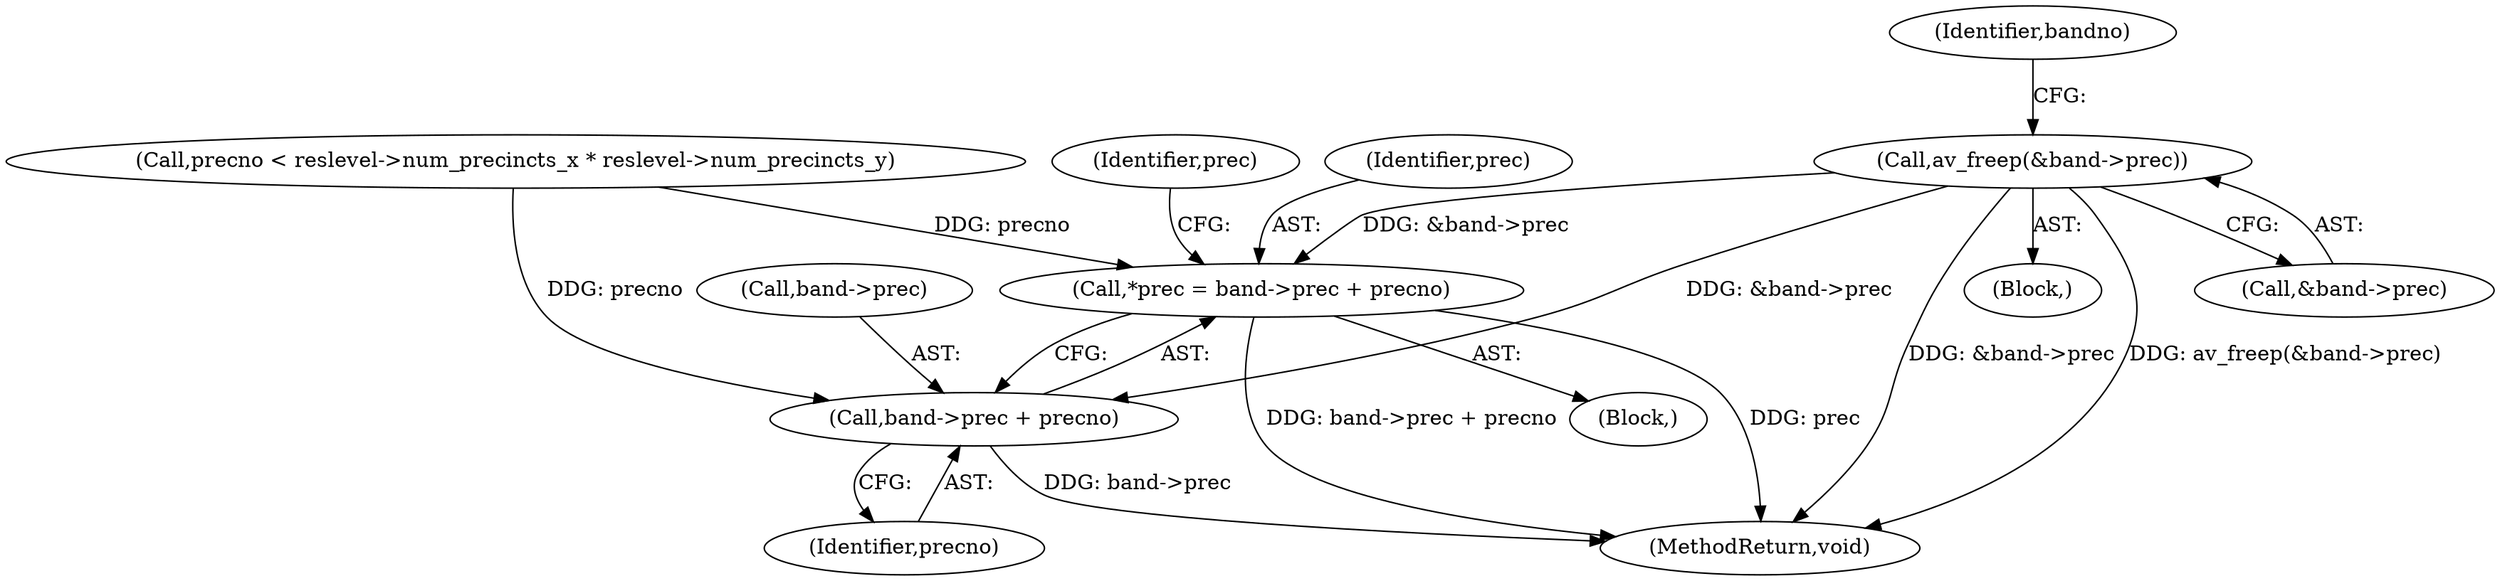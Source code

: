 digraph "0_FFmpeg_912ce9dd2080c5837285a471d750fa311e09b555@API" {
"1000195" [label="(Call,av_freep(&band->prec))"];
"1000173" [label="(Call,*prec = band->prec + precno)"];
"1000175" [label="(Call,band->prec + precno)"];
"1000183" [label="(Identifier,prec)"];
"1000196" [label="(Call,&band->prec)"];
"1000176" [label="(Call,band->prec)"];
"1000225" [label="(MethodReturn,void)"];
"1000179" [label="(Identifier,precno)"];
"1000142" [label="(Block,)"];
"1000195" [label="(Call,av_freep(&band->prec))"];
"1000175" [label="(Call,band->prec + precno)"];
"1000141" [label="(Identifier,bandno)"];
"1000174" [label="(Identifier,prec)"];
"1000171" [label="(Block,)"];
"1000155" [label="(Call,precno < reslevel->num_precincts_x * reslevel->num_precincts_y)"];
"1000173" [label="(Call,*prec = band->prec + precno)"];
"1000195" -> "1000142"  [label="AST: "];
"1000195" -> "1000196"  [label="CFG: "];
"1000196" -> "1000195"  [label="AST: "];
"1000141" -> "1000195"  [label="CFG: "];
"1000195" -> "1000225"  [label="DDG: av_freep(&band->prec)"];
"1000195" -> "1000225"  [label="DDG: &band->prec"];
"1000195" -> "1000173"  [label="DDG: &band->prec"];
"1000195" -> "1000175"  [label="DDG: &band->prec"];
"1000173" -> "1000171"  [label="AST: "];
"1000173" -> "1000175"  [label="CFG: "];
"1000174" -> "1000173"  [label="AST: "];
"1000175" -> "1000173"  [label="AST: "];
"1000183" -> "1000173"  [label="CFG: "];
"1000173" -> "1000225"  [label="DDG: prec"];
"1000173" -> "1000225"  [label="DDG: band->prec + precno"];
"1000155" -> "1000173"  [label="DDG: precno"];
"1000175" -> "1000179"  [label="CFG: "];
"1000176" -> "1000175"  [label="AST: "];
"1000179" -> "1000175"  [label="AST: "];
"1000175" -> "1000225"  [label="DDG: band->prec"];
"1000155" -> "1000175"  [label="DDG: precno"];
}
